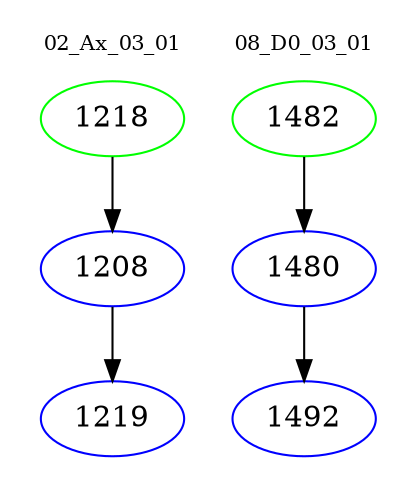 digraph{
subgraph cluster_0 {
color = white
label = "02_Ax_03_01";
fontsize=10;
T0_1218 [label="1218", color="green"]
T0_1218 -> T0_1208 [color="black"]
T0_1208 [label="1208", color="blue"]
T0_1208 -> T0_1219 [color="black"]
T0_1219 [label="1219", color="blue"]
}
subgraph cluster_1 {
color = white
label = "08_D0_03_01";
fontsize=10;
T1_1482 [label="1482", color="green"]
T1_1482 -> T1_1480 [color="black"]
T1_1480 [label="1480", color="blue"]
T1_1480 -> T1_1492 [color="black"]
T1_1492 [label="1492", color="blue"]
}
}

